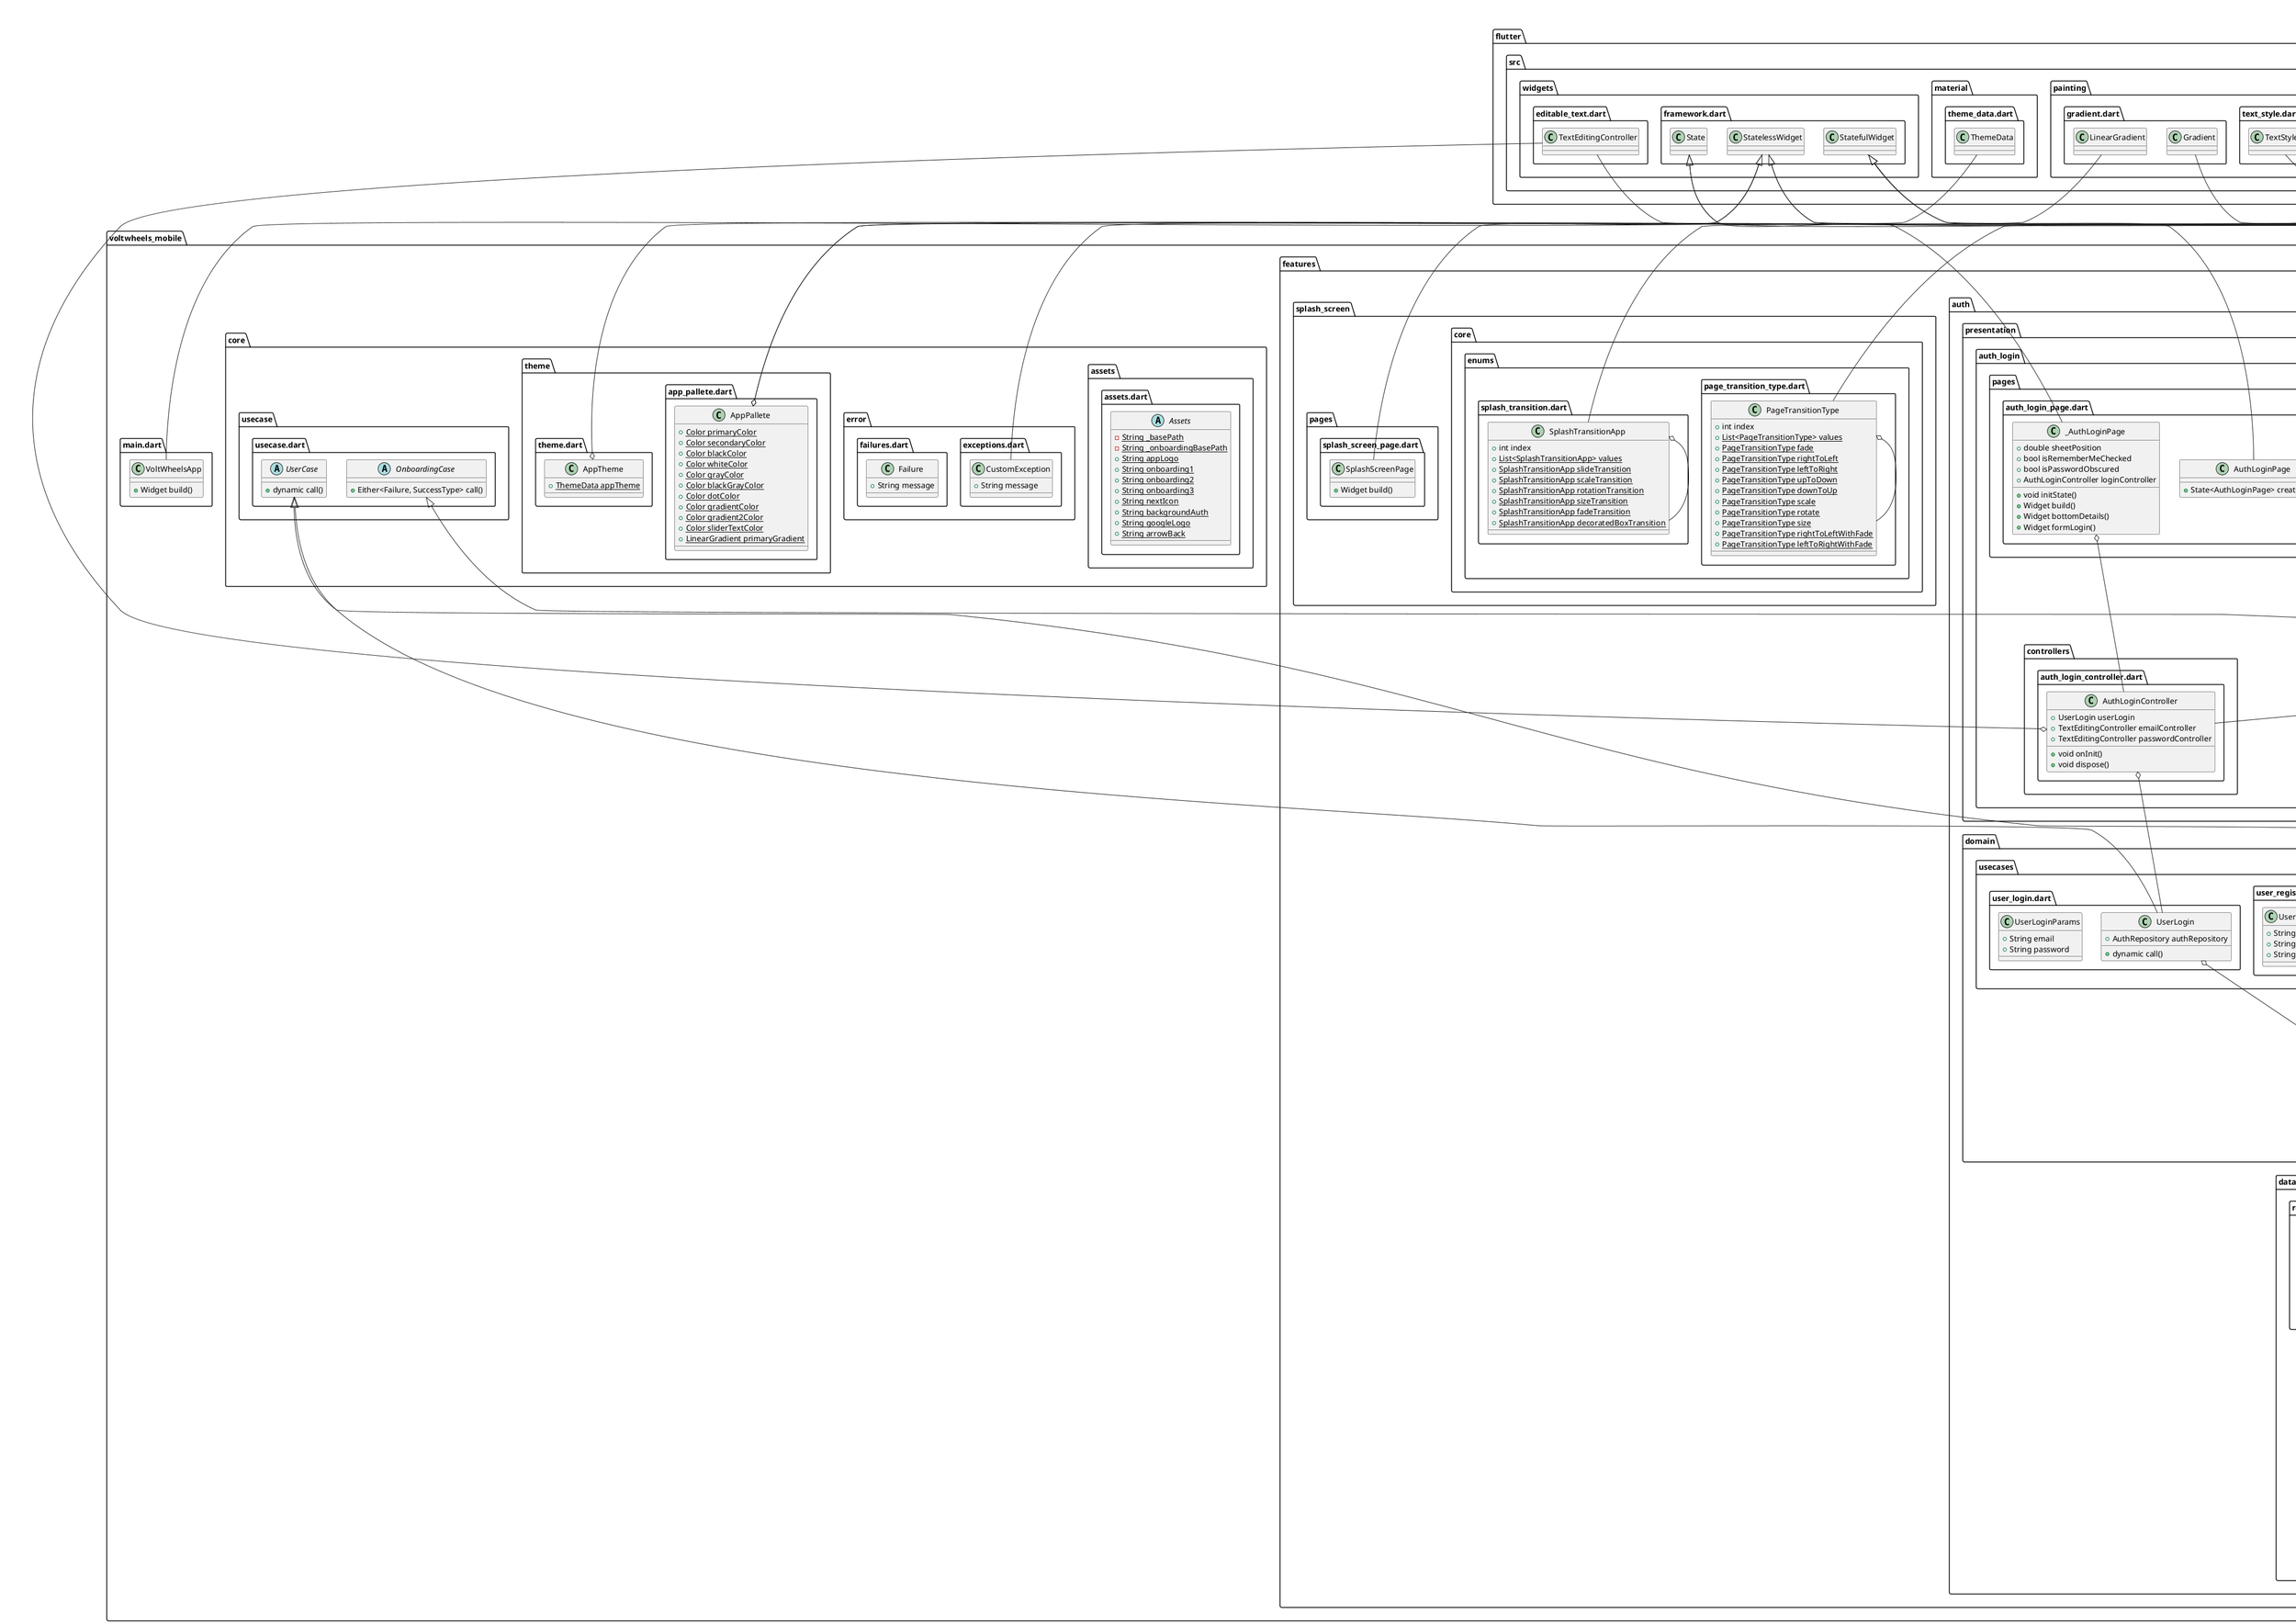 @startuml
set namespaceSeparator ::

abstract class "voltwheels_mobile::core::assets::assets.dart::Assets" {
  {static} -String _basePath
  {static} -String _onboardingBasePath
  {static} +String appLogo
  {static} +String onboarding1
  {static} +String onboarding2
  {static} +String onboarding3
  {static} +String nextIcon
  {static} +String backgroundAuth
  {static} +String googleLogo
  {static} +String arrowBack
}

class "voltwheels_mobile::core::error::exceptions.dart::CustomException" {
  +String message
}

"dart::core::Exception" <|-- "voltwheels_mobile::core::error::exceptions.dart::CustomException"

class "voltwheels_mobile::core::error::failures.dart::Failure" {
  +String message
}

class "voltwheels_mobile::core::theme::app_pallete.dart::AppPallete" {
  {static} +Color primaryColor
  {static} +Color secondaryColor
  {static} +Color blackColor
  {static} +Color whiteColor
  {static} +Color grayColor
  {static} +Color blackGrayColor
  {static} +Color dotColor
  {static} +Color gradientColor
  {static} +Color gradient2Color
  {static} +Color sliderTextColor
  {static} +LinearGradient primaryGradient
}

"voltwheels_mobile::core::theme::app_pallete.dart::AppPallete" o-- "dart::ui::Color"
"voltwheels_mobile::core::theme::app_pallete.dart::AppPallete" o-- "flutter::src::painting::gradient.dart::LinearGradient"

class "voltwheels_mobile::core::theme::theme.dart::AppTheme" {
  {static} +ThemeData appTheme
}

"voltwheels_mobile::core::theme::theme.dart::AppTheme" o-- "flutter::src::material::theme_data.dart::ThemeData"

abstract class "voltwheels_mobile::core::usecase::usecase.dart::UserCase" {
  +dynamic call()
}

abstract class "voltwheels_mobile::core::usecase::usecase.dart::OnboardingCase" {
  +Either<Failure, SuccessType> call()
}

class "voltwheels_mobile::features::auth::data::datasources::auth_remote_datasource.dart::AuthRemoteDataSource" {
  +dynamic registerWithEmailPassword()
  +dynamic loginWithEmailPassword()
}

class "voltwheels_mobile::features::auth::data::datasources::auth_remote_datasource.dart::AuthRemoteDatasourceImpl" {
  +dynamic loginWithEmailPassword()
  +dynamic registerWithEmailPassword()
}

"voltwheels_mobile::features::auth::data::datasources::auth_remote_datasource.dart::AuthRemoteDataSource" <|-- "voltwheels_mobile::features::auth::data::datasources::auth_remote_datasource.dart::AuthRemoteDatasourceImpl"

class "voltwheels_mobile::features::auth::data::models::user_model.dart::UserModel" {
}

"voltwheels_mobile::features::auth::domain::entities::user.dart::User" <|-- "voltwheels_mobile::features::auth::data::models::user_model.dart::UserModel"

class "voltwheels_mobile::features::auth::data::repositories::auth_repository_impl.dart::AuthRepositoryImpl" {
  +AuthRemoteDataSource authRemoteDataSource
  +dynamic loginWithEmailPassword()
  +dynamic registerWithEmailPassword()
}

"voltwheels_mobile::features::auth::data::repositories::auth_repository_impl.dart::AuthRepositoryImpl" o-- "voltwheels_mobile::features::auth::data::datasources::auth_remote_datasource.dart::AuthRemoteDataSource"
"voltwheels_mobile::features::auth::domain::repositories::auth_repository.dart::AuthRepository" <|-- "voltwheels_mobile::features::auth::data::repositories::auth_repository_impl.dart::AuthRepositoryImpl"

class "voltwheels_mobile::features::auth::domain::entities::user.dart::User" {
  +String id
  +String name
  +String email
}

abstract class "voltwheels_mobile::features::auth::domain::repositories::auth_repository.dart::AuthRepository" {
  +dynamic loginWithEmailPassword()
  +dynamic registerWithEmailPassword()
}

class "voltwheels_mobile::features::auth::domain::usecases::user_login.dart::UserLogin" {
  +AuthRepository authRepository
  +dynamic call()
}

"voltwheels_mobile::features::auth::domain::usecases::user_login.dart::UserLogin" o-- "voltwheels_mobile::features::auth::domain::repositories::auth_repository.dart::AuthRepository"
"voltwheels_mobile::core::usecase::usecase.dart::UserCase" <|-- "voltwheels_mobile::features::auth::domain::usecases::user_login.dart::UserLogin"

class "voltwheels_mobile::features::auth::domain::usecases::user_login.dart::UserLoginParams" {
  +String email
  +String password
}

class "voltwheels_mobile::features::auth::domain::usecases::user_register.dart::UserRegister" {
  +AuthRepository authRepository
  +dynamic call()
}

"voltwheels_mobile::features::auth::domain::usecases::user_register.dart::UserRegister" o-- "voltwheels_mobile::features::auth::domain::repositories::auth_repository.dart::AuthRepository"
"voltwheels_mobile::core::usecase::usecase.dart::UserCase" <|-- "voltwheels_mobile::features::auth::domain::usecases::user_register.dart::UserRegister"

class "voltwheels_mobile::features::auth::domain::usecases::user_register.dart::UserRegisterParams" {
  +String name
  +String email
  +String password
}

class "voltwheels_mobile::features::auth::presentation::auth_login::bindings::auth_login_binding.dart::AuthLoginBinding" {
  +void dependencies()
}

"get::get_instance::src::bindings_interface.dart::Bindings" <|-- "voltwheels_mobile::features::auth::presentation::auth_login::bindings::auth_login_binding.dart::AuthLoginBinding"

class "voltwheels_mobile::features::auth::presentation::auth_login::controllers::auth_login_controller.dart::AuthLoginController" {
  +UserLogin userLogin
  +TextEditingController emailController
  +TextEditingController passwordController
  +void onInit()
  +void dispose()
}

"voltwheels_mobile::features::auth::presentation::auth_login::controllers::auth_login_controller.dart::AuthLoginController" o-- "voltwheels_mobile::features::auth::domain::usecases::user_login.dart::UserLogin"
"voltwheels_mobile::features::auth::presentation::auth_login::controllers::auth_login_controller.dart::AuthLoginController" o-- "flutter::src::widgets::editable_text.dart::TextEditingController"
"get::get_state_manager::src::simple::get_controllers.dart::GetxController" <|-- "voltwheels_mobile::features::auth::presentation::auth_login::controllers::auth_login_controller.dart::AuthLoginController"

class "voltwheels_mobile::features::auth::presentation::auth_login::pages::auth_login_page.dart::AuthLoginPage" {
  +State<AuthLoginPage> createState()
}

"flutter::src::widgets::framework.dart::StatefulWidget" <|-- "voltwheels_mobile::features::auth::presentation::auth_login::pages::auth_login_page.dart::AuthLoginPage"

class "voltwheels_mobile::features::auth::presentation::auth_login::pages::auth_login_page.dart::_AuthLoginPage" {
  +double sheetPosition
  +bool isRememberMeChecked
  +bool isPasswordObscured
  +AuthLoginController loginController
  +void initState()
  +Widget build()
  +Widget bottomDetails()
  +Widget formLogin()
}

"voltwheels_mobile::features::auth::presentation::auth_login::pages::auth_login_page.dart::_AuthLoginPage" o-- "voltwheels_mobile::features::auth::presentation::auth_login::controllers::auth_login_controller.dart::AuthLoginController"
"flutter::src::widgets::framework.dart::State" <|-- "voltwheels_mobile::features::auth::presentation::auth_login::pages::auth_login_page.dart::_AuthLoginPage"

class "voltwheels_mobile::features::auth::presentation::auth_register::bindings::auth_register_binding.dart::AuthRegisterBinding" {
  +void dependencies()
}

"get::get_instance::src::bindings_interface.dart::Bindings" <|-- "voltwheels_mobile::features::auth::presentation::auth_register::bindings::auth_register_binding.dart::AuthRegisterBinding"

class "voltwheels_mobile::features::auth::presentation::auth_register::controllers::auth_register_controller.dart::AuthRegisterController" {
  +UserRegister userRegister
  +TextEditingController nameController
  +TextEditingController emailController
  +TextEditingController passwordController
  +void onInit()
  +void dispose()
}

"voltwheels_mobile::features::auth::presentation::auth_register::controllers::auth_register_controller.dart::AuthRegisterController" o-- "voltwheels_mobile::features::auth::domain::usecases::user_register.dart::UserRegister"
"voltwheels_mobile::features::auth::presentation::auth_register::controllers::auth_register_controller.dart::AuthRegisterController" o-- "flutter::src::widgets::editable_text.dart::TextEditingController"
"get::get_state_manager::src::simple::get_controllers.dart::GetxController" <|-- "voltwheels_mobile::features::auth::presentation::auth_register::controllers::auth_register_controller.dart::AuthRegisterController"

class "voltwheels_mobile::features::auth::presentation::auth_register::pages::auth_register_page.dart::AuthRegisterPage" {
  +State<AuthRegisterPage> createState()
}

"flutter::src::widgets::framework.dart::StatefulWidget" <|-- "voltwheels_mobile::features::auth::presentation::auth_register::pages::auth_register_page.dart::AuthRegisterPage"

class "voltwheels_mobile::features::auth::presentation::auth_register::pages::auth_register_page.dart::_AuthRegisterPage" {
  +double sheetPosition
  +bool isRememberMeChecked
  +bool isPasswordObscured
  +void initState()
  +Widget build()
  +Widget bottomDetails()
  +Widget formRegister()
}

"flutter::src::widgets::framework.dart::State" <|-- "voltwheels_mobile::features::auth::presentation::auth_register::pages::auth_register_page.dart::_AuthRegisterPage"

abstract class "voltwheels_mobile::features::onboarding::data::datasources::onboarding_local_datasource.dart::OnboardingLocalDatasource" {
  +List<OnboardingModel> getOnboardingContent()
}

class "voltwheels_mobile::features::onboarding::data::datasources::onboarding_local_datasource.dart::OnboardingLocalDatasourceImpl" {
  -List<OnboardingModel> _onboardingContent
  +List<OnboardingModel> getOnboardingContent()
}

"voltwheels_mobile::features::onboarding::data::datasources::onboarding_local_datasource.dart::OnboardingLocalDatasource" <|-- "voltwheels_mobile::features::onboarding::data::datasources::onboarding_local_datasource.dart::OnboardingLocalDatasourceImpl"

class "voltwheels_mobile::features::onboarding::data::models::onboarding_model.dart::OnboardingModel" {
}

"voltwheels_mobile::features::onboarding::domain::entities::onboarding.dart::Onboarding" <|-- "voltwheels_mobile::features::onboarding::data::models::onboarding_model.dart::OnboardingModel"

class "voltwheels_mobile::features::onboarding::data::repositories::onboarding_repository_impl.dart::OnboardingRepositoryImpl" {
  +OnboardingLocalDatasource onboardingLocalDatasource
  +Either<Failure, List<Onboarding>> getOnboardingContent()
}

"voltwheels_mobile::features::onboarding::data::repositories::onboarding_repository_impl.dart::OnboardingRepositoryImpl" o-- "voltwheels_mobile::features::onboarding::data::datasources::onboarding_local_datasource.dart::OnboardingLocalDatasource"
"voltwheels_mobile::features::onboarding::domain::repositories::onboarding_repository.dart::OnboardingRepository" <|-- "voltwheels_mobile::features::onboarding::data::repositories::onboarding_repository_impl.dart::OnboardingRepositoryImpl"

class "voltwheels_mobile::features::onboarding::domain::entities::onboarding.dart::Onboarding" {
  +int index
  +String? title
  +String? description
  +String? imagePath
  +String? label
}

abstract class "voltwheels_mobile::features::onboarding::domain::repositories::onboarding_repository.dart::OnboardingRepository" {
  +Either<Failure, List<Onboarding>> getOnboardingContent()
}

class "voltwheels_mobile::features::onboarding::domain::usecases::get_onboarding_content.dart::GetOnboardingContent" {
  +OnboardingRepository onboardingRepository
  +Either<Failure, List<Onboarding>> call()
}

"voltwheels_mobile::features::onboarding::domain::usecases::get_onboarding_content.dart::GetOnboardingContent" o-- "voltwheels_mobile::features::onboarding::domain::repositories::onboarding_repository.dart::OnboardingRepository"
"voltwheels_mobile::core::usecase::usecase.dart::OnboardingCase" <|-- "voltwheels_mobile::features::onboarding::domain::usecases::get_onboarding_content.dart::GetOnboardingContent"

class "voltwheels_mobile::features::onboarding::presentation::binding::onboarding_binding.dart::OnboardingBinding" {
  +void dependencies()
}

"get::get_instance::src::bindings_interface.dart::Bindings" <|-- "voltwheels_mobile::features::onboarding::presentation::binding::onboarding_binding.dart::OnboardingBinding"

class "voltwheels_mobile::features::onboarding::presentation::controller::onboarding_controller.dart::OnboardingController" {
  -GetOnboardingContent _getOnboardingContent
  +RxList<Onboarding> onboardingContent
  +RxInt activeIndex
  +String error
  +void onInit()
  +void loadContent()
  +void updateIndex()
}

"voltwheels_mobile::features::onboarding::presentation::controller::onboarding_controller.dart::OnboardingController" o-- "voltwheels_mobile::features::onboarding::domain::usecases::get_onboarding_content.dart::GetOnboardingContent"
"voltwheels_mobile::features::onboarding::presentation::controller::onboarding_controller.dart::OnboardingController" o-- "get::get_rx::src::rx_types::rx_types.dart::RxList<Onboarding>"
"voltwheels_mobile::features::onboarding::presentation::controller::onboarding_controller.dart::OnboardingController" o-- "get::get_rx::src::rx_types::rx_types.dart::RxInt"
"get::get_state_manager::src::simple::get_controllers.dart::GetxController" <|-- "voltwheels_mobile::features::onboarding::presentation::controller::onboarding_controller.dart::OnboardingController"

class "voltwheels_mobile::features::onboarding::presentation::pages::onboarding_pages.dart::OnboardingPage" {
  +Widget build()
}

"get::get_state_manager::src::simple::get_view.dart::GetView" <|-- "voltwheels_mobile::features::onboarding::presentation::pages::onboarding_pages.dart::OnboardingPage"

class "voltwheels_mobile::features::onboarding::presentation::pages::widgets::gradient_text.dart::GradientText" {
  +String text
  +TextStyle? style
  +Gradient gradient
  +Widget build()
}

"voltwheels_mobile::features::onboarding::presentation::pages::widgets::gradient_text.dart::GradientText" o-- "flutter::src::painting::text_style.dart::TextStyle"
"voltwheels_mobile::features::onboarding::presentation::pages::widgets::gradient_text.dart::GradientText" o-- "flutter::src::painting::gradient.dart::Gradient"
"flutter::src::widgets::framework.dart::StatelessWidget" <|-- "voltwheels_mobile::features::onboarding::presentation::pages::widgets::gradient_text.dart::GradientText"

class "voltwheels_mobile::features::onboarding::presentation::pages::widgets::onboarding_widget::background_image.dart::BackgroundImage" {
  +String? image
  +Widget build()
}

"flutter::src::widgets::framework.dart::StatelessWidget" <|-- "voltwheels_mobile::features::onboarding::presentation::pages::widgets::onboarding_widget::background_image.dart::BackgroundImage"

class "voltwheels_mobile::features::onboarding::presentation::pages::widgets::onboarding_widget::content_container.dart::ContentContainer" {
  +String? title
  +String? description
  +String? label
  +int index
  +Widget build()
}

"get::get_state_manager::src::simple::get_view.dart::GetView" <|-- "voltwheels_mobile::features::onboarding::presentation::pages::widgets::onboarding_widget::content_container.dart::ContentContainer"

class "voltwheels_mobile::features::onboarding::presentation::pages::widgets::onboarding_widget::navigation_button.dart::NavigationButtons" {
  +int index
  +Widget build()
}

"get::get_state_manager::src::simple::get_view.dart::GetView" <|-- "voltwheels_mobile::features::onboarding::presentation::pages::widgets::onboarding_widget::navigation_button.dart::NavigationButtons"

class "voltwheels_mobile::features::onboarding::presentation::pages::widgets::onboarding_widget::onboarding_widget.dart::OnboardingWidget" {
  +int index
  +String? title
  +String? description
  +String? label
  +String? image
  +Widget build()
}

"get::get_state_manager::src::simple::get_view.dart::GetView" <|-- "voltwheels_mobile::features::onboarding::presentation::pages::widgets::onboarding_widget::onboarding_widget.dart::OnboardingWidget"

class "voltwheels_mobile::features::splash_screen::core::enums::page_transition_type.dart::PageTransitionType" {
  +int index
  {static} +List<PageTransitionType> values
  {static} +PageTransitionType fade
  {static} +PageTransitionType rightToLeft
  {static} +PageTransitionType leftToRight
  {static} +PageTransitionType upToDown
  {static} +PageTransitionType downToUp
  {static} +PageTransitionType scale
  {static} +PageTransitionType rotate
  {static} +PageTransitionType size
  {static} +PageTransitionType rightToLeftWithFade
  {static} +PageTransitionType leftToRightWithFade
}

"voltwheels_mobile::features::splash_screen::core::enums::page_transition_type.dart::PageTransitionType" o-- "voltwheels_mobile::features::splash_screen::core::enums::page_transition_type.dart::PageTransitionType"
"dart::core::Enum" <|-- "voltwheels_mobile::features::splash_screen::core::enums::page_transition_type.dart::PageTransitionType"

class "voltwheels_mobile::features::splash_screen::core::enums::splash_transition.dart::SplashTransitionApp" {
  +int index
  {static} +List<SplashTransitionApp> values
  {static} +SplashTransitionApp slideTransition
  {static} +SplashTransitionApp scaleTransition
  {static} +SplashTransitionApp rotationTransition
  {static} +SplashTransitionApp sizeTransition
  {static} +SplashTransitionApp fadeTransition
  {static} +SplashTransitionApp decoratedBoxTransition
}

"voltwheels_mobile::features::splash_screen::core::enums::splash_transition.dart::SplashTransitionApp" o-- "voltwheels_mobile::features::splash_screen::core::enums::splash_transition.dart::SplashTransitionApp"
"dart::core::Enum" <|-- "voltwheels_mobile::features::splash_screen::core::enums::splash_transition.dart::SplashTransitionApp"

class "voltwheels_mobile::features::splash_screen::pages::splash_screen_page.dart::SplashScreenPage" {
  +Widget build()
}

"flutter::src::widgets::framework.dart::StatelessWidget" <|-- "voltwheels_mobile::features::splash_screen::pages::splash_screen_page.dart::SplashScreenPage"

class "voltwheels_mobile::main.dart::VoltWheelsApp" {
  +Widget build()
}

"flutter::src::widgets::framework.dart::StatelessWidget" <|-- "voltwheels_mobile::main.dart::VoltWheelsApp"


@enduml
